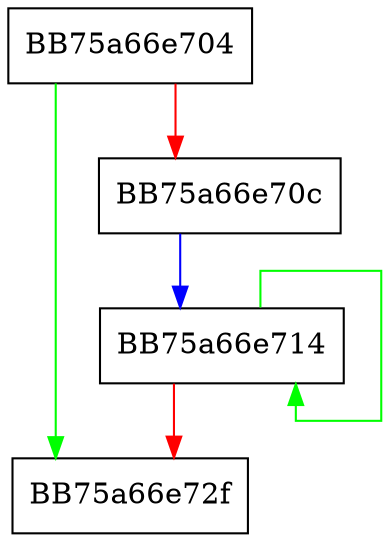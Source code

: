 digraph doCRC {
  node [shape="box"];
  graph [splines=ortho];
  BB75a66e704 -> BB75a66e72f [color="green"];
  BB75a66e704 -> BB75a66e70c [color="red"];
  BB75a66e70c -> BB75a66e714 [color="blue"];
  BB75a66e714 -> BB75a66e714 [color="green"];
  BB75a66e714 -> BB75a66e72f [color="red"];
}